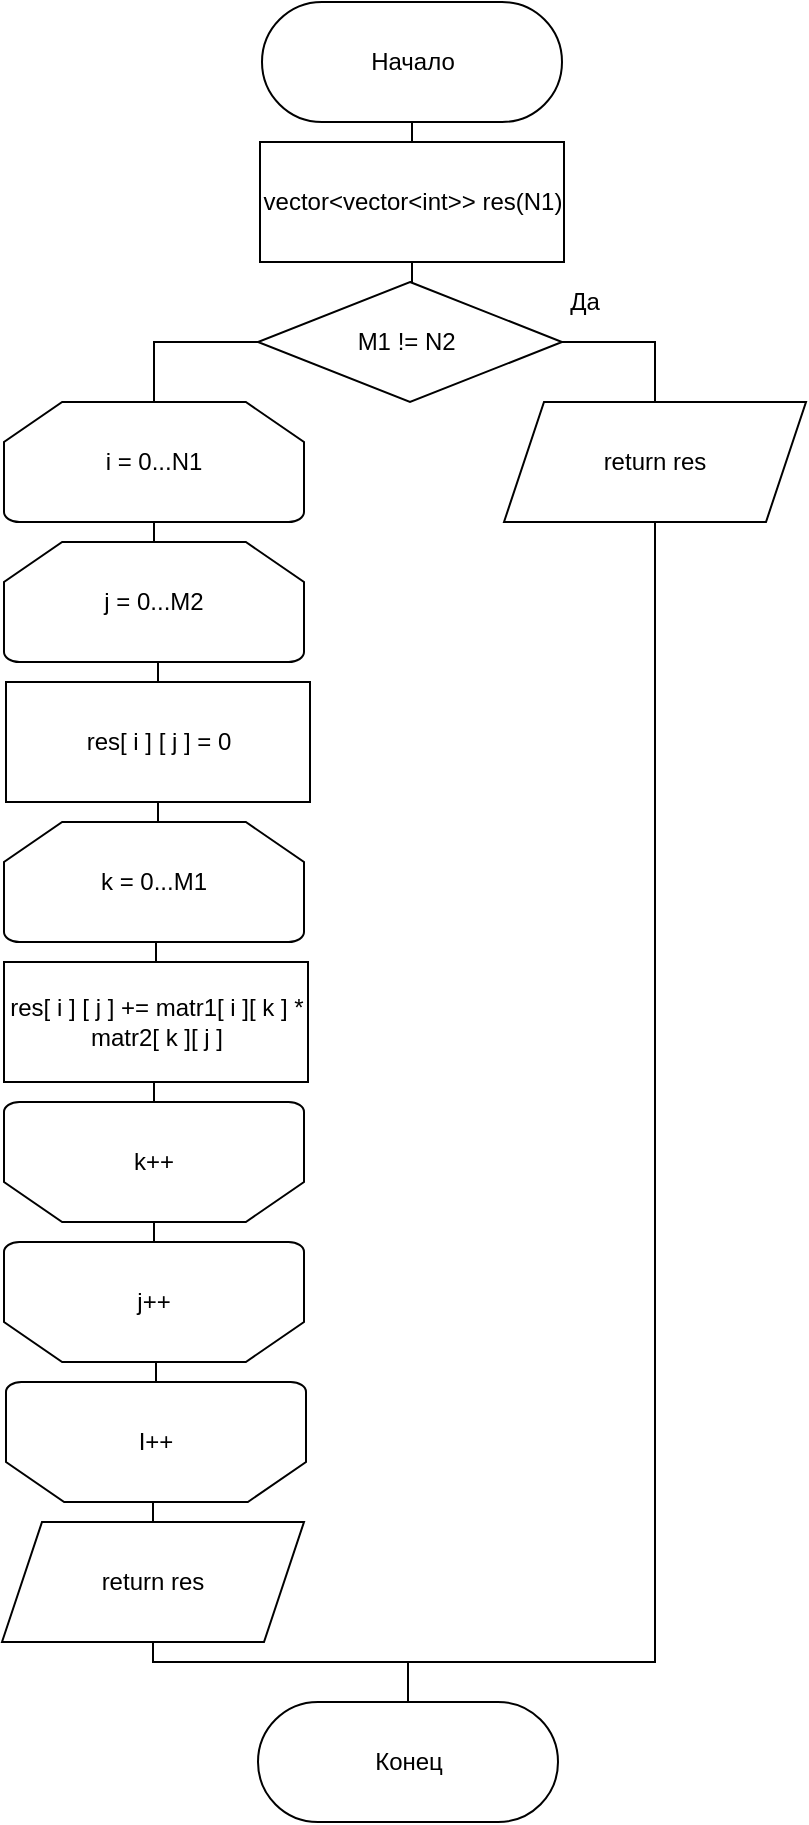 <mxfile version="20.4.1" type="device"><diagram id="H-O0cW9SPKFH-aLdoVBx" name="Страница 1"><mxGraphModel dx="1113" dy="759" grid="1" gridSize="10" guides="1" tooltips="1" connect="1" arrows="1" fold="1" page="1" pageScale="1" pageWidth="827" pageHeight="1169" math="0" shadow="0"><root><mxCell id="0"/><mxCell id="1" parent="0"/><mxCell id="enFkFtTsPU8ipCmprKin-14" style="edgeStyle=orthogonalEdgeStyle;rounded=0;orthogonalLoop=1;jettySize=auto;html=1;exitX=0.5;exitY=0.5;exitDx=0;exitDy=30;exitPerimeter=0;entryX=0.5;entryY=0;entryDx=0;entryDy=0;endArrow=none;endFill=0;" edge="1" parent="1" source="enFkFtTsPU8ipCmprKin-1" target="enFkFtTsPU8ipCmprKin-2"><mxGeometry relative="1" as="geometry"/></mxCell><mxCell id="enFkFtTsPU8ipCmprKin-1" value="Начало" style="html=1;dashed=0;whitespace=wrap;shape=mxgraph.dfd.start" vertex="1" parent="1"><mxGeometry x="339" y="20" width="150" height="60" as="geometry"/></mxCell><mxCell id="enFkFtTsPU8ipCmprKin-2" value="vector&amp;lt;vector&amp;lt;int&amp;gt;&amp;gt; res(N1)" style="html=1;dashed=0;whitespace=wrap;" vertex="1" parent="1"><mxGeometry x="338" y="90" width="152" height="60" as="geometry"/></mxCell><mxCell id="enFkFtTsPU8ipCmprKin-15" style="edgeStyle=orthogonalEdgeStyle;rounded=0;orthogonalLoop=1;jettySize=auto;html=1;exitX=0.5;exitY=0;exitDx=0;exitDy=0;entryX=0.5;entryY=1;entryDx=0;entryDy=0;endArrow=none;endFill=0;" edge="1" parent="1" source="enFkFtTsPU8ipCmprKin-3" target="enFkFtTsPU8ipCmprKin-2"><mxGeometry relative="1" as="geometry"/></mxCell><mxCell id="enFkFtTsPU8ipCmprKin-16" style="edgeStyle=orthogonalEdgeStyle;rounded=0;orthogonalLoop=1;jettySize=auto;html=1;exitX=1;exitY=0.5;exitDx=0;exitDy=0;entryX=0.5;entryY=0;entryDx=0;entryDy=0;endArrow=none;endFill=0;" edge="1" parent="1" source="enFkFtTsPU8ipCmprKin-3" target="enFkFtTsPU8ipCmprKin-4"><mxGeometry relative="1" as="geometry"/></mxCell><mxCell id="enFkFtTsPU8ipCmprKin-17" style="edgeStyle=orthogonalEdgeStyle;rounded=0;orthogonalLoop=1;jettySize=auto;html=1;exitX=0;exitY=0.5;exitDx=0;exitDy=0;entryX=0.5;entryY=0;entryDx=0;entryDy=0;entryPerimeter=0;endArrow=none;endFill=0;" edge="1" parent="1" source="enFkFtTsPU8ipCmprKin-3" target="enFkFtTsPU8ipCmprKin-5"><mxGeometry relative="1" as="geometry"/></mxCell><mxCell id="enFkFtTsPU8ipCmprKin-3" value="M1 != N2&amp;nbsp;" style="rhombus;whiteSpace=wrap;html=1;" vertex="1" parent="1"><mxGeometry x="337" y="160" width="152" height="60" as="geometry"/></mxCell><mxCell id="enFkFtTsPU8ipCmprKin-28" style="edgeStyle=orthogonalEdgeStyle;rounded=0;orthogonalLoop=1;jettySize=auto;html=1;exitX=0.5;exitY=1;exitDx=0;exitDy=0;endArrow=none;endFill=0;" edge="1" parent="1" source="enFkFtTsPU8ipCmprKin-4"><mxGeometry relative="1" as="geometry"><mxPoint x="410" y="850.0" as="targetPoint"/><Array as="points"><mxPoint x="536" y="850"/></Array></mxGeometry></mxCell><mxCell id="enFkFtTsPU8ipCmprKin-4" value="return res" style="shape=parallelogram;perimeter=parallelogramPerimeter;whiteSpace=wrap;html=1;fixedSize=1;" vertex="1" parent="1"><mxGeometry x="460" y="220" width="151" height="60" as="geometry"/></mxCell><mxCell id="enFkFtTsPU8ipCmprKin-18" style="edgeStyle=orthogonalEdgeStyle;rounded=0;orthogonalLoop=1;jettySize=auto;html=1;exitX=0.5;exitY=1;exitDx=0;exitDy=0;exitPerimeter=0;entryX=0.5;entryY=0;entryDx=0;entryDy=0;entryPerimeter=0;endArrow=none;endFill=0;" edge="1" parent="1" source="enFkFtTsPU8ipCmprKin-5" target="enFkFtTsPU8ipCmprKin-6"><mxGeometry relative="1" as="geometry"/></mxCell><mxCell id="enFkFtTsPU8ipCmprKin-5" value="i = 0...N1" style="strokeWidth=1;html=1;shape=mxgraph.flowchart.loop_limit;whiteSpace=wrap;" vertex="1" parent="1"><mxGeometry x="210" y="220" width="150" height="60" as="geometry"/></mxCell><mxCell id="enFkFtTsPU8ipCmprKin-19" style="edgeStyle=orthogonalEdgeStyle;rounded=0;orthogonalLoop=1;jettySize=auto;html=1;exitX=0.5;exitY=1;exitDx=0;exitDy=0;exitPerimeter=0;entryX=0.5;entryY=0;entryDx=0;entryDy=0;endArrow=none;endFill=0;" edge="1" parent="1" source="enFkFtTsPU8ipCmprKin-6" target="enFkFtTsPU8ipCmprKin-8"><mxGeometry relative="1" as="geometry"/></mxCell><mxCell id="enFkFtTsPU8ipCmprKin-6" value="j = 0...M2" style="strokeWidth=1;html=1;shape=mxgraph.flowchart.loop_limit;whiteSpace=wrap;" vertex="1" parent="1"><mxGeometry x="210" y="290" width="150" height="60" as="geometry"/></mxCell><mxCell id="enFkFtTsPU8ipCmprKin-20" style="edgeStyle=orthogonalEdgeStyle;rounded=0;orthogonalLoop=1;jettySize=auto;html=1;exitX=0.5;exitY=0;exitDx=0;exitDy=0;exitPerimeter=0;entryX=0.5;entryY=1;entryDx=0;entryDy=0;endArrow=none;endFill=0;" edge="1" parent="1" source="enFkFtTsPU8ipCmprKin-7" target="enFkFtTsPU8ipCmprKin-8"><mxGeometry relative="1" as="geometry"/></mxCell><mxCell id="enFkFtTsPU8ipCmprKin-21" style="edgeStyle=orthogonalEdgeStyle;rounded=0;orthogonalLoop=1;jettySize=auto;html=1;exitX=0.5;exitY=1;exitDx=0;exitDy=0;exitPerimeter=0;entryX=0.5;entryY=0;entryDx=0;entryDy=0;endArrow=none;endFill=0;" edge="1" parent="1" source="enFkFtTsPU8ipCmprKin-7" target="enFkFtTsPU8ipCmprKin-9"><mxGeometry relative="1" as="geometry"/></mxCell><mxCell id="enFkFtTsPU8ipCmprKin-7" value="k = 0...M1" style="strokeWidth=1;html=1;shape=mxgraph.flowchart.loop_limit;whiteSpace=wrap;" vertex="1" parent="1"><mxGeometry x="210" y="430" width="150" height="60" as="geometry"/></mxCell><mxCell id="enFkFtTsPU8ipCmprKin-8" value="res[ i ] [ j ] = 0" style="html=1;dashed=0;whitespace=wrap;" vertex="1" parent="1"><mxGeometry x="211" y="360" width="152" height="60" as="geometry"/></mxCell><mxCell id="enFkFtTsPU8ipCmprKin-22" style="edgeStyle=orthogonalEdgeStyle;rounded=0;orthogonalLoop=1;jettySize=auto;html=1;exitX=0.5;exitY=1;exitDx=0;exitDy=0;entryX=0.5;entryY=1;entryDx=0;entryDy=0;entryPerimeter=0;endArrow=none;endFill=0;" edge="1" parent="1" source="enFkFtTsPU8ipCmprKin-9" target="enFkFtTsPU8ipCmprKin-10"><mxGeometry relative="1" as="geometry"/></mxCell><mxCell id="enFkFtTsPU8ipCmprKin-9" value="res[ i ] [ j ] += matr1[ i ][ k ] *&lt;br&gt;matr2[ k ][ j ]" style="html=1;dashed=0;whitespace=wrap;" vertex="1" parent="1"><mxGeometry x="210" y="500" width="152" height="60" as="geometry"/></mxCell><mxCell id="enFkFtTsPU8ipCmprKin-23" style="edgeStyle=orthogonalEdgeStyle;rounded=0;orthogonalLoop=1;jettySize=auto;html=1;exitX=0.5;exitY=0;exitDx=0;exitDy=0;exitPerimeter=0;entryX=0.5;entryY=1;entryDx=0;entryDy=0;entryPerimeter=0;endArrow=none;endFill=0;" edge="1" parent="1" source="enFkFtTsPU8ipCmprKin-10" target="enFkFtTsPU8ipCmprKin-11"><mxGeometry relative="1" as="geometry"/></mxCell><mxCell id="enFkFtTsPU8ipCmprKin-10" value="k++" style="strokeWidth=1;html=1;shape=mxgraph.flowchart.loop_limit;whiteSpace=wrap;direction=west;" vertex="1" parent="1"><mxGeometry x="210" y="570" width="150" height="60" as="geometry"/></mxCell><mxCell id="enFkFtTsPU8ipCmprKin-24" style="edgeStyle=orthogonalEdgeStyle;rounded=0;orthogonalLoop=1;jettySize=auto;html=1;exitX=0.5;exitY=0;exitDx=0;exitDy=0;exitPerimeter=0;entryX=0.5;entryY=1;entryDx=0;entryDy=0;entryPerimeter=0;endArrow=none;endFill=0;" edge="1" parent="1" source="enFkFtTsPU8ipCmprKin-11" target="enFkFtTsPU8ipCmprKin-12"><mxGeometry relative="1" as="geometry"/></mxCell><mxCell id="enFkFtTsPU8ipCmprKin-11" value="j++" style="strokeWidth=1;html=1;shape=mxgraph.flowchart.loop_limit;whiteSpace=wrap;direction=west;" vertex="1" parent="1"><mxGeometry x="210" y="640" width="150" height="60" as="geometry"/></mxCell><mxCell id="enFkFtTsPU8ipCmprKin-25" style="edgeStyle=orthogonalEdgeStyle;rounded=0;orthogonalLoop=1;jettySize=auto;html=1;exitX=0.5;exitY=0;exitDx=0;exitDy=0;exitPerimeter=0;entryX=0.5;entryY=0;entryDx=0;entryDy=0;endArrow=none;endFill=0;" edge="1" parent="1" source="enFkFtTsPU8ipCmprKin-12" target="enFkFtTsPU8ipCmprKin-13"><mxGeometry relative="1" as="geometry"/></mxCell><mxCell id="enFkFtTsPU8ipCmprKin-12" value="I++" style="strokeWidth=1;html=1;shape=mxgraph.flowchart.loop_limit;whiteSpace=wrap;direction=west;" vertex="1" parent="1"><mxGeometry x="211" y="710" width="150" height="60" as="geometry"/></mxCell><mxCell id="enFkFtTsPU8ipCmprKin-27" style="edgeStyle=orthogonalEdgeStyle;rounded=0;orthogonalLoop=1;jettySize=auto;html=1;exitX=0.5;exitY=1;exitDx=0;exitDy=0;entryX=0.5;entryY=0.5;entryDx=0;entryDy=-30;entryPerimeter=0;endArrow=none;endFill=0;" edge="1" parent="1" source="enFkFtTsPU8ipCmprKin-13" target="enFkFtTsPU8ipCmprKin-26"><mxGeometry relative="1" as="geometry"><Array as="points"><mxPoint x="285" y="850"/><mxPoint x="412" y="850"/></Array></mxGeometry></mxCell><mxCell id="enFkFtTsPU8ipCmprKin-13" value="return res" style="shape=parallelogram;perimeter=parallelogramPerimeter;whiteSpace=wrap;html=1;fixedSize=1;" vertex="1" parent="1"><mxGeometry x="209" y="780" width="151" height="60" as="geometry"/></mxCell><mxCell id="enFkFtTsPU8ipCmprKin-26" value="Конец" style="html=1;dashed=0;whitespace=wrap;shape=mxgraph.dfd.start" vertex="1" parent="1"><mxGeometry x="337" y="870" width="150" height="60" as="geometry"/></mxCell><mxCell id="enFkFtTsPU8ipCmprKin-29" value="Да" style="text;html=1;align=center;verticalAlign=middle;resizable=0;points=[];autosize=1;strokeColor=none;fillColor=none;" vertex="1" parent="1"><mxGeometry x="480" y="155" width="40" height="30" as="geometry"/></mxCell></root></mxGraphModel></diagram></mxfile>